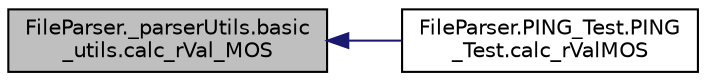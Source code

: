 digraph "FileParser._parserUtils.basic_utils.calc_rVal_MOS"
{
  edge [fontname="Helvetica",fontsize="10",labelfontname="Helvetica",labelfontsize="10"];
  node [fontname="Helvetica",fontsize="10",shape=record];
  rankdir="LR";
  Node1 [label="FileParser._parserUtils.basic\l_utils.calc_rVal_MOS",height=0.2,width=0.4,color="black", fillcolor="grey75", style="filled", fontcolor="black"];
  Node1 -> Node2 [dir="back",color="midnightblue",fontsize="10",style="solid",fontname="Helvetica"];
  Node2 [label="FileParser.PING_Test.PING\l_Test.calc_rValMOS",height=0.2,width=0.4,color="black", fillcolor="white", style="filled",URL="$class_file_parser_1_1_p_i_n_g___test_1_1_p_i_n_g___test.html#a7e045aa26799be23c49ff37ab45fbbba"];
}
